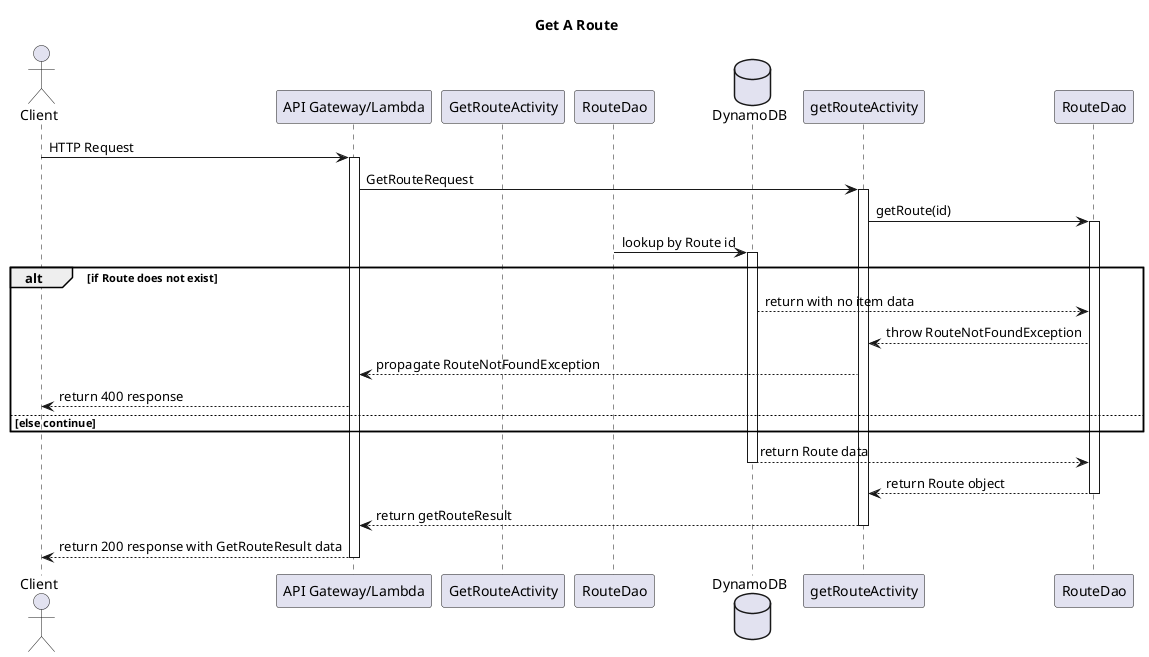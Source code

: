 @startuml

actor "Client" as client
participant "API Gateway/Lambda" as apiGateway
participant "GetRouteActivity" as getPlaylistActivity
participant "RouteDao" as playlistDao
database "DynamoDB" as dynamoDB

title Get A Route

client -> apiGateway : HTTP Request
activate apiGateway

apiGateway -> getRouteActivity : GetRouteRequest
activate getRouteActivity

getRouteActivity -> RouteDao : getRoute(id)
activate RouteDao

playlistDao -> dynamoDB : lookup by Route id
activate dynamoDB

alt if Route does not exist
dynamoDB --> RouteDao : return with no item data
RouteDao --> getRouteActivity: throw RouteNotFoundException
getRouteActivity --> apiGateway: propagate RouteNotFoundException
apiGateway --> client: return 400 response
else else continue
end

dynamoDB --> RouteDao: return Route data
deactivate dynamoDB

RouteDao --> getRouteActivity : return Route object
deactivate RouteDao

getRouteActivity --> apiGateway : return getRouteResult
deactivate getRouteActivity

apiGateway --> client : return 200 response with GetRouteResult data
deactivate apiGateway
@enduml